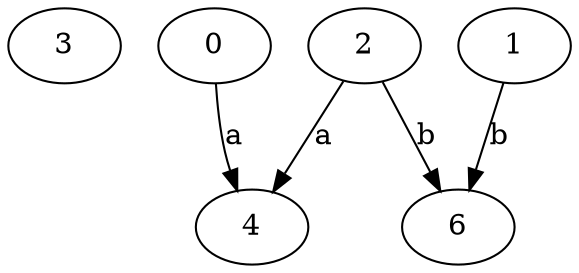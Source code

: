 strict digraph  {
3;
0;
4;
6;
1;
2;
0 -> 4  [label=a];
1 -> 6  [label=b];
2 -> 4  [label=a];
2 -> 6  [label=b];
}
